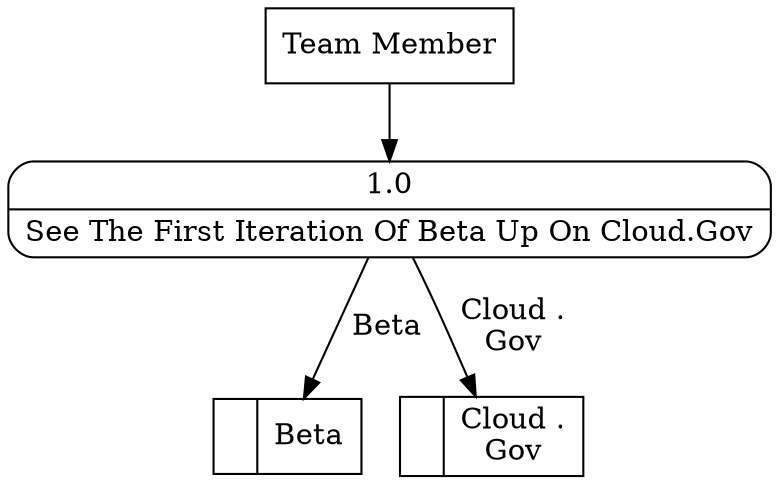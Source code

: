 digraph dfd2{ 
node[shape=record]
200 [label="<f0>  |<f1> Beta " ];
201 [label="<f0>  |<f1> Cloud .\nGov " ];
202 [label="Team Member" shape=box];
203 [label="{<f0> 1.0|<f1> See The First Iteration Of Beta Up On Cloud.Gov }" shape=Mrecord];
202 -> 203
203 -> 200 [label="Beta"]
203 -> 201 [label="Cloud .\nGov"]
}